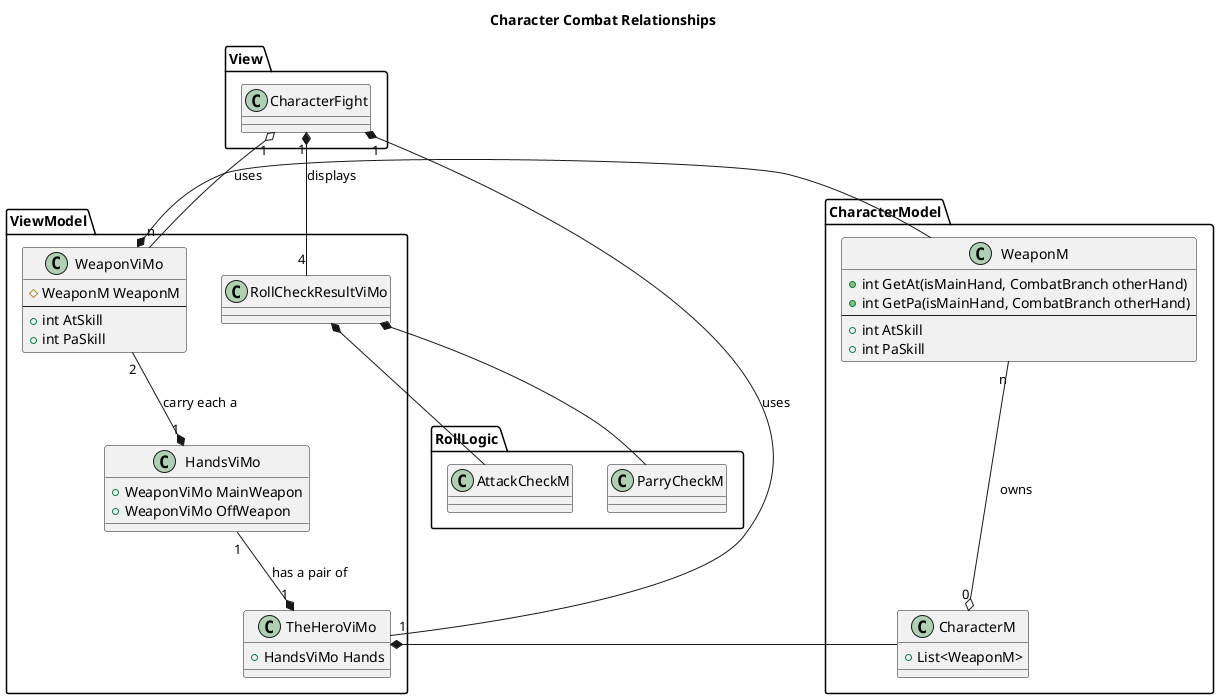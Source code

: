 @startuml Combat

title Character Combat Relationships

'left to right direction
'top to bottom direction


namespace CharacterModel {
    class CharacterM {
      + List<WeaponM>
    }

    class WeaponM {
      + int GetAt(isMainHand, CombatBranch otherHand)
      + int GetPa(isMainHand, CombatBranch otherHand)
      ----
      + int AtSkill
      + int PaSkill
    }
}
namespace RollLogic {
  class AttackCheckM {}
  class ParryCheckM {}
}


namespace ViewModel {
    'class RollHandlerViMo {
    '  +OpenCombatRollCheck(
    '    CombatTech, Action, Weapon)
    '}

    class RollCheckResultViMo {

    }

    class WeaponViMo {
      # WeaponM WeaponM
      --
      + int AtSkill
      + int PaSkill
    }

    class HandsViMo {
      + WeaponViMo MainWeapon
      + WeaponViMo OffWeapon
    }

    class TheHeroViMo {
      + HandsViMo Hands
    }
}

namespace View {
  class CharacterFight {

  }
}


'ViewModel.RollHandlerViMo 

ViewModel.RollCheckResultViMo *-- RollLogic.AttackCheckM
ViewModel.RollCheckResultViMo *-- RollLogic.ParryCheckM
View.CharacterFight "1" *-- "4" ViewModel.RollCheckResultViMo: displays

View.CharacterFight "1" *-- "1" ViewModel.TheHeroViMo: uses
' View.CharacterFight "1" *-right- "1" ViewModel.HandsViMo: uses
View.CharacterFight "1" o-right- "n" ViewModel.WeaponViMo: uses


ViewModel.WeaponViMo *-right- CharacterModel.WeaponM
ViewModel.TheHeroViMo *--right-- CharacterModel.CharacterM

ViewModel.TheHeroViMo "1" *-up- "1" ViewModel.HandsViMo: has a pair of
ViewModel.HandsViMo "1" *-up- "2" ViewModel.WeaponViMo: carry each a

CharacterModel.CharacterM "0" o-up-- "n" CharacterModel.WeaponM: owns


@enduml